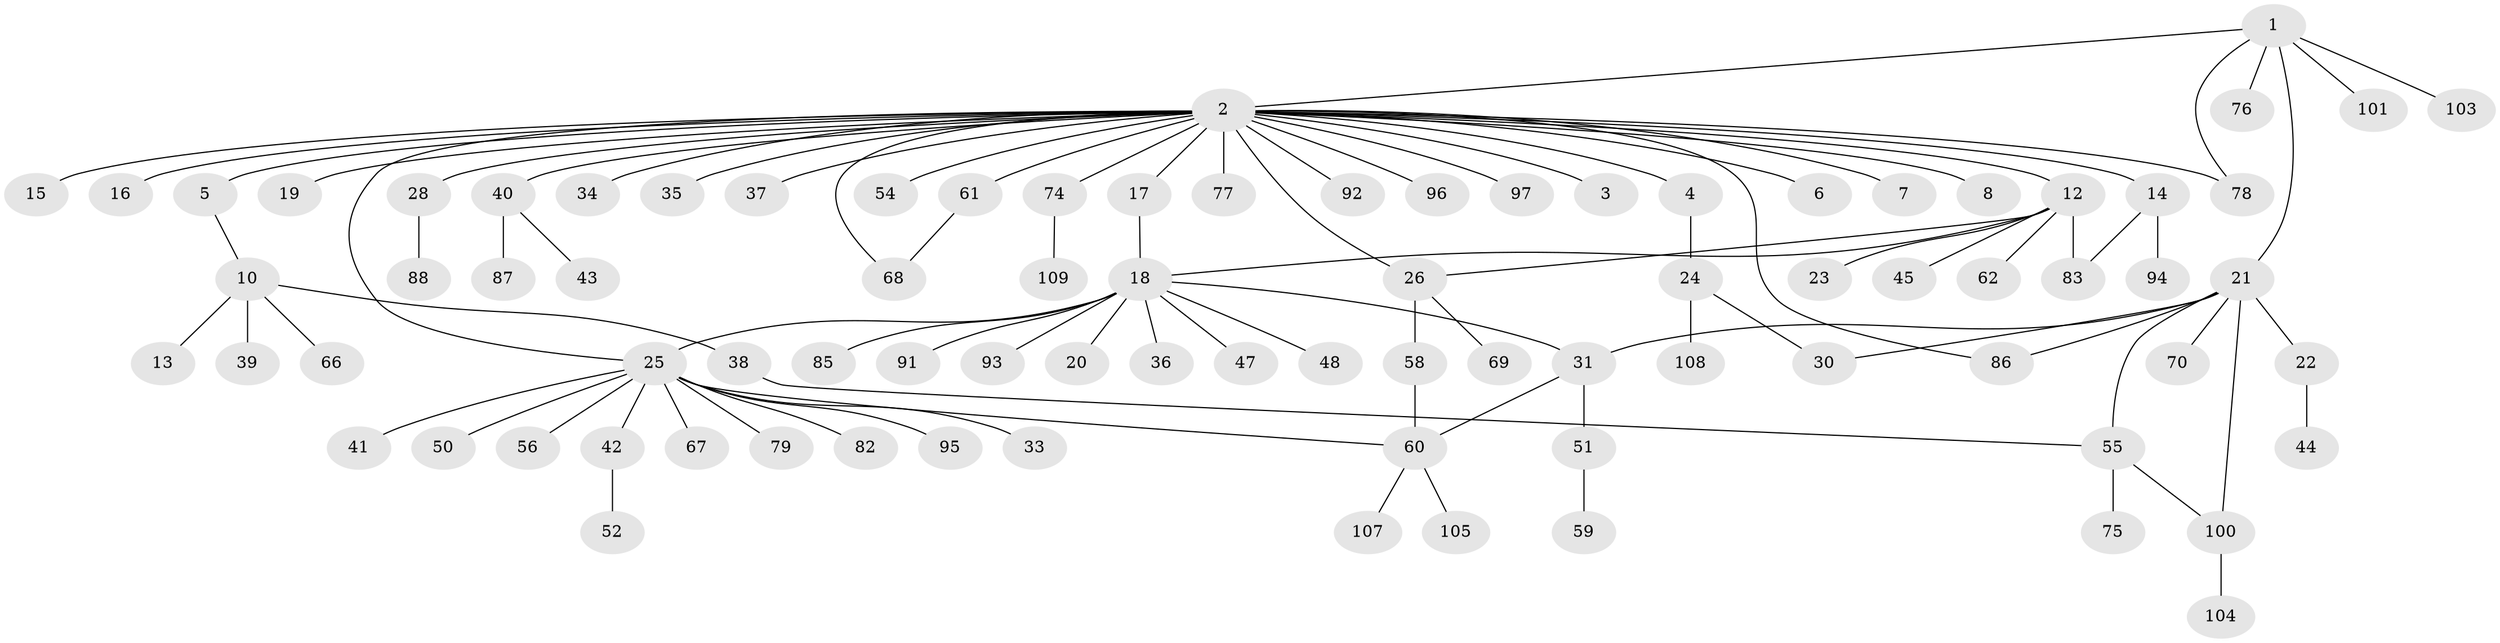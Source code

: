 // original degree distribution, {7: 0.009174311926605505, 30: 0.009174311926605505, 1: 0.5779816513761468, 3: 0.07339449541284404, 2: 0.2018348623853211, 6: 0.01834862385321101, 8: 0.009174311926605505, 4: 0.045871559633027525, 11: 0.01834862385321101, 5: 0.03669724770642202}
// Generated by graph-tools (version 1.1) at 2025/41/03/06/25 10:41:49]
// undirected, 85 vertices, 97 edges
graph export_dot {
graph [start="1"]
  node [color=gray90,style=filled];
  1 [super="+11"];
  2 [super="+63"];
  3;
  4 [super="+65"];
  5;
  6 [super="+9"];
  7 [super="+73"];
  8;
  10 [super="+89"];
  12 [super="+106"];
  13 [super="+29"];
  14 [super="+72"];
  15;
  16;
  17;
  18 [super="+80"];
  19;
  20;
  21 [super="+27"];
  22;
  23;
  24 [super="+49"];
  25 [super="+32"];
  26 [super="+57"];
  28 [super="+84"];
  30;
  31 [super="+99"];
  33;
  34;
  35;
  36 [super="+98"];
  37;
  38 [super="+64"];
  39;
  40;
  41;
  42 [super="+46"];
  43;
  44 [super="+71"];
  45;
  47;
  48;
  50;
  51 [super="+53"];
  52;
  54;
  55 [super="+90"];
  56;
  58;
  59;
  60 [super="+81"];
  61 [super="+102"];
  62;
  66;
  67;
  68;
  69;
  70;
  74;
  75;
  76;
  77;
  78;
  79;
  82;
  83;
  85;
  86;
  87;
  88;
  91;
  92;
  93;
  94;
  95;
  96;
  97;
  100;
  101;
  103;
  104;
  105;
  107;
  108;
  109;
  1 -- 2;
  1 -- 21;
  1 -- 76;
  1 -- 78;
  1 -- 101;
  1 -- 103;
  2 -- 3;
  2 -- 4;
  2 -- 5;
  2 -- 6;
  2 -- 7;
  2 -- 8;
  2 -- 12;
  2 -- 14;
  2 -- 15;
  2 -- 16;
  2 -- 17;
  2 -- 19;
  2 -- 25;
  2 -- 26 [weight=2];
  2 -- 28;
  2 -- 34;
  2 -- 35;
  2 -- 37;
  2 -- 40;
  2 -- 54;
  2 -- 61;
  2 -- 68;
  2 -- 74;
  2 -- 78;
  2 -- 86;
  2 -- 96;
  2 -- 97;
  2 -- 92;
  2 -- 77;
  4 -- 24;
  5 -- 10;
  10 -- 13;
  10 -- 38;
  10 -- 39;
  10 -- 66;
  12 -- 18;
  12 -- 23;
  12 -- 45;
  12 -- 62;
  12 -- 83;
  12 -- 26;
  14 -- 83;
  14 -- 94;
  17 -- 18;
  18 -- 20;
  18 -- 31;
  18 -- 36;
  18 -- 47;
  18 -- 48;
  18 -- 85;
  18 -- 91;
  18 -- 93;
  18 -- 25;
  21 -- 22;
  21 -- 86;
  21 -- 100;
  21 -- 70;
  21 -- 55;
  21 -- 30;
  21 -- 31;
  22 -- 44;
  24 -- 30;
  24 -- 108;
  25 -- 42 [weight=2];
  25 -- 79;
  25 -- 33;
  25 -- 67;
  25 -- 41;
  25 -- 50;
  25 -- 82;
  25 -- 56;
  25 -- 60;
  25 -- 95;
  26 -- 58;
  26 -- 69;
  28 -- 88;
  31 -- 51;
  31 -- 60;
  38 -- 55;
  40 -- 43;
  40 -- 87;
  42 -- 52;
  51 -- 59;
  55 -- 75 [weight=2];
  55 -- 100;
  58 -- 60;
  60 -- 105;
  60 -- 107;
  61 -- 68;
  74 -- 109;
  100 -- 104;
}
